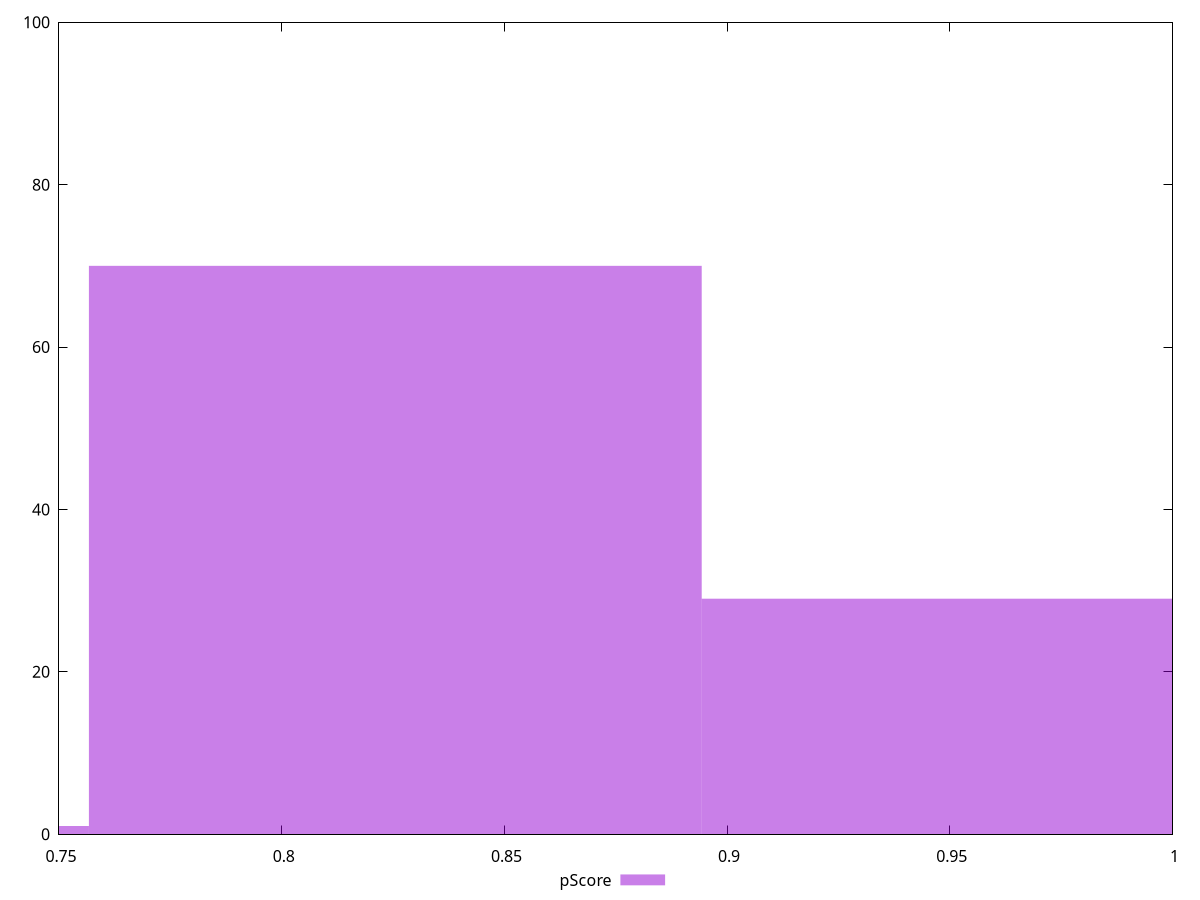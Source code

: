 reset

$pScore <<EOF
0.6879227235880672 1
0.8255072683056807 70
0.9630918130232942 29
EOF

set key outside below
set boxwidth 0.13758454471761344
set xrange [0.75:1]
set yrange [0:100]
set trange [0:100]
set style fill transparent solid 0.5 noborder
set terminal svg size 640, 490 enhanced background rgb 'white'
set output "report_00018_2021-02-10T15-25-16.877Z/unused-css-rules/samples/pages+cached+noadtech+nomedia/pScore/histogram.svg"

plot $pScore title "pScore" with boxes

reset
